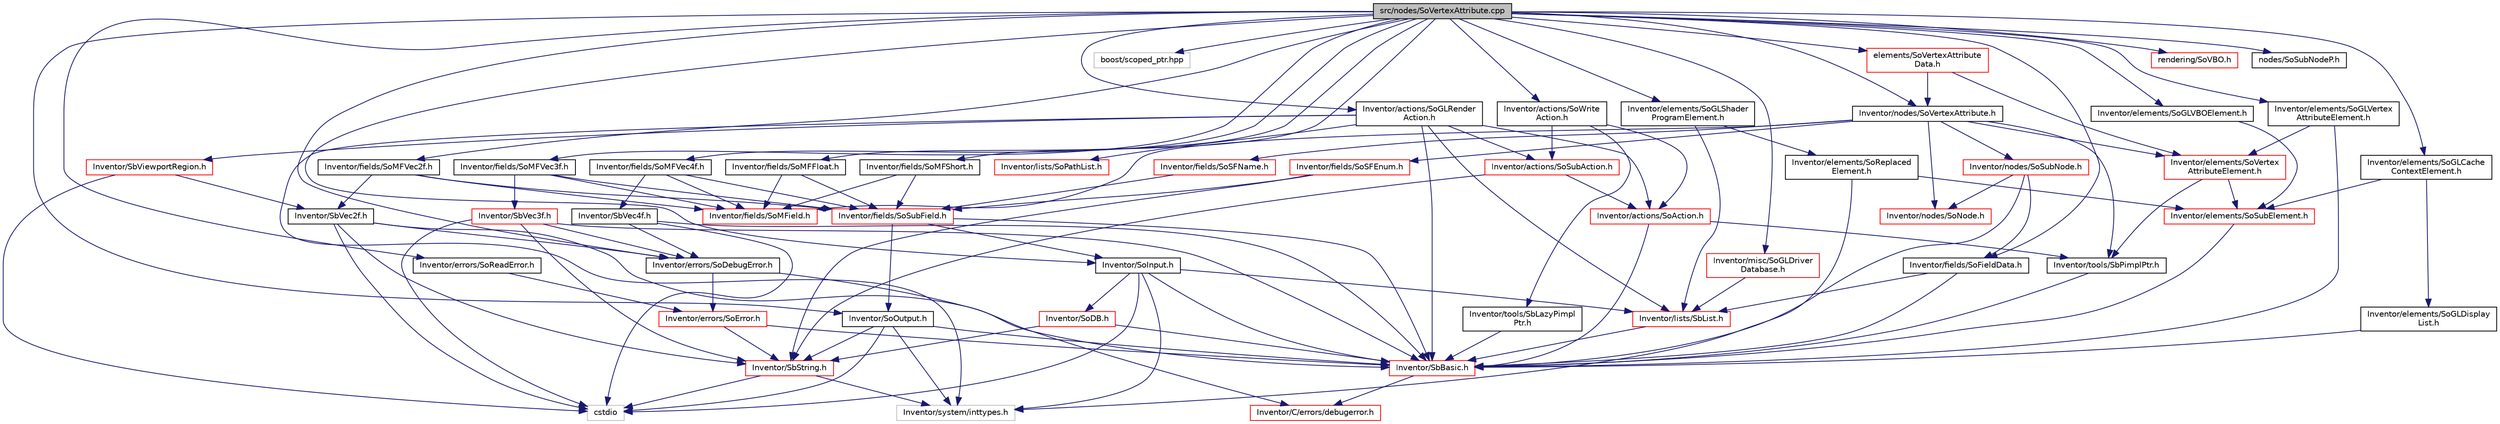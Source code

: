 digraph "src/nodes/SoVertexAttribute.cpp"
{
 // LATEX_PDF_SIZE
  edge [fontname="Helvetica",fontsize="10",labelfontname="Helvetica",labelfontsize="10"];
  node [fontname="Helvetica",fontsize="10",shape=record];
  Node1 [label="src/nodes/SoVertexAttribute.cpp",height=0.2,width=0.4,color="black", fillcolor="grey75", style="filled", fontcolor="black",tooltip=" "];
  Node1 -> Node2 [color="midnightblue",fontsize="10",style="solid",fontname="Helvetica"];
  Node2 [label="Inventor/nodes/SoVertexAttribute.h",height=0.2,width=0.4,color="black", fillcolor="white", style="filled",URL="$SoVertexAttribute_8h.html",tooltip=" "];
  Node2 -> Node3 [color="midnightblue",fontsize="10",style="solid",fontname="Helvetica"];
  Node3 [label="Inventor/nodes/SoNode.h",height=0.2,width=0.4,color="red", fillcolor="white", style="filled",URL="$SoNode_8h.html",tooltip=" "];
  Node2 -> Node35 [color="midnightblue",fontsize="10",style="solid",fontname="Helvetica"];
  Node35 [label="Inventor/nodes/SoSubNode.h",height=0.2,width=0.4,color="red", fillcolor="white", style="filled",URL="$SoSubNode_8h.html",tooltip=" "];
  Node35 -> Node7 [color="midnightblue",fontsize="10",style="solid",fontname="Helvetica"];
  Node7 [label="Inventor/SbBasic.h",height=0.2,width=0.4,color="red", fillcolor="white", style="filled",URL="$SbBasic_8h.html",tooltip=" "];
  Node7 -> Node9 [color="midnightblue",fontsize="10",style="solid",fontname="Helvetica"];
  Node9 [label="Inventor/C/errors/debugerror.h",height=0.2,width=0.4,color="red", fillcolor="white", style="filled",URL="$debugerror_8h.html",tooltip=" "];
  Node35 -> Node38 [color="midnightblue",fontsize="10",style="solid",fontname="Helvetica"];
  Node38 [label="Inventor/fields/SoFieldData.h",height=0.2,width=0.4,color="black", fillcolor="white", style="filled",URL="$SoFieldData_8h.html",tooltip=" "];
  Node38 -> Node7 [color="midnightblue",fontsize="10",style="solid",fontname="Helvetica"];
  Node38 -> Node39 [color="midnightblue",fontsize="10",style="solid",fontname="Helvetica"];
  Node39 [label="Inventor/lists/SbList.h",height=0.2,width=0.4,color="red", fillcolor="white", style="filled",URL="$SbList_8h.html",tooltip=" "];
  Node39 -> Node7 [color="midnightblue",fontsize="10",style="solid",fontname="Helvetica"];
  Node35 -> Node3 [color="midnightblue",fontsize="10",style="solid",fontname="Helvetica"];
  Node2 -> Node41 [color="midnightblue",fontsize="10",style="solid",fontname="Helvetica"];
  Node41 [label="Inventor/elements/SoVertex\lAttributeElement.h",height=0.2,width=0.4,color="red", fillcolor="white", style="filled",URL="$SoVertexAttributeElement_8h.html",tooltip=" "];
  Node41 -> Node43 [color="midnightblue",fontsize="10",style="solid",fontname="Helvetica"];
  Node43 [label="Inventor/elements/SoSubElement.h",height=0.2,width=0.4,color="red", fillcolor="white", style="filled",URL="$SoSubElement_8h.html",tooltip=" "];
  Node43 -> Node7 [color="midnightblue",fontsize="10",style="solid",fontname="Helvetica"];
  Node41 -> Node46 [color="midnightblue",fontsize="10",style="solid",fontname="Helvetica"];
  Node46 [label="Inventor/tools/SbPimplPtr.h",height=0.2,width=0.4,color="black", fillcolor="white", style="filled",URL="$SbPimplPtr_8h.html",tooltip=" "];
  Node46 -> Node7 [color="midnightblue",fontsize="10",style="solid",fontname="Helvetica"];
  Node2 -> Node47 [color="midnightblue",fontsize="10",style="solid",fontname="Helvetica"];
  Node47 [label="Inventor/fields/SoSFName.h",height=0.2,width=0.4,color="red", fillcolor="white", style="filled",URL="$SoSFName_8h.html",tooltip=" "];
  Node47 -> Node51 [color="midnightblue",fontsize="10",style="solid",fontname="Helvetica"];
  Node51 [label="Inventor/fields/SoSubField.h",height=0.2,width=0.4,color="red", fillcolor="white", style="filled",URL="$SoSubField_8h.html",tooltip=" "];
  Node51 -> Node7 [color="midnightblue",fontsize="10",style="solid",fontname="Helvetica"];
  Node51 -> Node52 [color="midnightblue",fontsize="10",style="solid",fontname="Helvetica"];
  Node52 [label="Inventor/SoInput.h",height=0.2,width=0.4,color="black", fillcolor="white", style="filled",URL="$SoInput_8h.html",tooltip=" "];
  Node52 -> Node53 [color="midnightblue",fontsize="10",style="solid",fontname="Helvetica"];
  Node53 [label="Inventor/system/inttypes.h",height=0.2,width=0.4,color="grey75", fillcolor="white", style="filled",tooltip=" "];
  Node52 -> Node7 [color="midnightblue",fontsize="10",style="solid",fontname="Helvetica"];
  Node52 -> Node39 [color="midnightblue",fontsize="10",style="solid",fontname="Helvetica"];
  Node52 -> Node21 [color="midnightblue",fontsize="10",style="solid",fontname="Helvetica"];
  Node21 [label="cstdio",height=0.2,width=0.4,color="grey75", fillcolor="white", style="filled",tooltip=" "];
  Node52 -> Node54 [color="midnightblue",fontsize="10",style="solid",fontname="Helvetica"];
  Node54 [label="Inventor/SoDB.h",height=0.2,width=0.4,color="red", fillcolor="white", style="filled",URL="$SoDB_8h.html",tooltip=" "];
  Node54 -> Node7 [color="midnightblue",fontsize="10",style="solid",fontname="Helvetica"];
  Node54 -> Node55 [color="midnightblue",fontsize="10",style="solid",fontname="Helvetica"];
  Node55 [label="Inventor/SbString.h",height=0.2,width=0.4,color="red", fillcolor="white", style="filled",URL="$SbString_8h.html",tooltip=" "];
  Node55 -> Node21 [color="midnightblue",fontsize="10",style="solid",fontname="Helvetica"];
  Node55 -> Node53 [color="midnightblue",fontsize="10",style="solid",fontname="Helvetica"];
  Node51 -> Node58 [color="midnightblue",fontsize="10",style="solid",fontname="Helvetica"];
  Node58 [label="Inventor/SoOutput.h",height=0.2,width=0.4,color="black", fillcolor="white", style="filled",URL="$SoOutput_8h.html",tooltip=" "];
  Node58 -> Node53 [color="midnightblue",fontsize="10",style="solid",fontname="Helvetica"];
  Node58 -> Node7 [color="midnightblue",fontsize="10",style="solid",fontname="Helvetica"];
  Node58 -> Node55 [color="midnightblue",fontsize="10",style="solid",fontname="Helvetica"];
  Node58 -> Node21 [color="midnightblue",fontsize="10",style="solid",fontname="Helvetica"];
  Node2 -> Node50 [color="midnightblue",fontsize="10",style="solid",fontname="Helvetica"];
  Node50 [label="Inventor/fields/SoMField.h",height=0.2,width=0.4,color="red", fillcolor="white", style="filled",URL="$SoMField_8h.html",tooltip=" "];
  Node2 -> Node59 [color="midnightblue",fontsize="10",style="solid",fontname="Helvetica"];
  Node59 [label="Inventor/fields/SoSFEnum.h",height=0.2,width=0.4,color="red", fillcolor="white", style="filled",URL="$SoSFEnum_8h.html",tooltip=" "];
  Node59 -> Node51 [color="midnightblue",fontsize="10",style="solid",fontname="Helvetica"];
  Node59 -> Node55 [color="midnightblue",fontsize="10",style="solid",fontname="Helvetica"];
  Node2 -> Node46 [color="midnightblue",fontsize="10",style="solid",fontname="Helvetica"];
  Node1 -> Node60 [color="midnightblue",fontsize="10",style="solid",fontname="Helvetica"];
  Node60 [label="Inventor/elements/SoGLVertex\lAttributeElement.h",height=0.2,width=0.4,color="black", fillcolor="white", style="filled",URL="$SoGLVertexAttributeElement_8h.html",tooltip=" "];
  Node60 -> Node41 [color="midnightblue",fontsize="10",style="solid",fontname="Helvetica"];
  Node60 -> Node7 [color="midnightblue",fontsize="10",style="solid",fontname="Helvetica"];
  Node1 -> Node61 [color="midnightblue",fontsize="10",style="solid",fontname="Helvetica"];
  Node61 [label="boost/scoped_ptr.hpp",height=0.2,width=0.4,color="grey75", fillcolor="white", style="filled",tooltip=" "];
  Node1 -> Node62 [color="midnightblue",fontsize="10",style="solid",fontname="Helvetica"];
  Node62 [label="Inventor/actions/SoWrite\lAction.h",height=0.2,width=0.4,color="black", fillcolor="white", style="filled",URL="$SoWriteAction_8h.html",tooltip=" "];
  Node62 -> Node63 [color="midnightblue",fontsize="10",style="solid",fontname="Helvetica"];
  Node63 [label="Inventor/actions/SoAction.h",height=0.2,width=0.4,color="red", fillcolor="white", style="filled",URL="$SoAction_8h.html",tooltip=" "];
  Node63 -> Node7 [color="midnightblue",fontsize="10",style="solid",fontname="Helvetica"];
  Node63 -> Node46 [color="midnightblue",fontsize="10",style="solid",fontname="Helvetica"];
  Node62 -> Node69 [color="midnightblue",fontsize="10",style="solid",fontname="Helvetica"];
  Node69 [label="Inventor/actions/SoSubAction.h",height=0.2,width=0.4,color="red", fillcolor="white", style="filled",URL="$SoSubAction_8h.html",tooltip=" "];
  Node69 -> Node55 [color="midnightblue",fontsize="10",style="solid",fontname="Helvetica"];
  Node69 -> Node63 [color="midnightblue",fontsize="10",style="solid",fontname="Helvetica"];
  Node62 -> Node70 [color="midnightblue",fontsize="10",style="solid",fontname="Helvetica"];
  Node70 [label="Inventor/tools/SbLazyPimpl\lPtr.h",height=0.2,width=0.4,color="black", fillcolor="white", style="filled",URL="$SbLazyPimplPtr_8h.html",tooltip=" "];
  Node70 -> Node7 [color="midnightblue",fontsize="10",style="solid",fontname="Helvetica"];
  Node1 -> Node71 [color="midnightblue",fontsize="10",style="solid",fontname="Helvetica"];
  Node71 [label="Inventor/actions/SoGLRender\lAction.h",height=0.2,width=0.4,color="black", fillcolor="white", style="filled",URL="$SoGLRenderAction_8h.html",tooltip=" "];
  Node71 -> Node63 [color="midnightblue",fontsize="10",style="solid",fontname="Helvetica"];
  Node71 -> Node69 [color="midnightblue",fontsize="10",style="solid",fontname="Helvetica"];
  Node71 -> Node7 [color="midnightblue",fontsize="10",style="solid",fontname="Helvetica"];
  Node71 -> Node72 [color="midnightblue",fontsize="10",style="solid",fontname="Helvetica"];
  Node72 [label="Inventor/SbViewportRegion.h",height=0.2,width=0.4,color="red", fillcolor="white", style="filled",URL="$SbViewportRegion_8h.html",tooltip=" "];
  Node72 -> Node21 [color="midnightblue",fontsize="10",style="solid",fontname="Helvetica"];
  Node72 -> Node76 [color="midnightblue",fontsize="10",style="solid",fontname="Helvetica"];
  Node76 [label="Inventor/SbVec2f.h",height=0.2,width=0.4,color="black", fillcolor="white", style="filled",URL="$SbVec2f_8h.html",tooltip=" "];
  Node76 -> Node21 [color="midnightblue",fontsize="10",style="solid",fontname="Helvetica"];
  Node76 -> Node7 [color="midnightblue",fontsize="10",style="solid",fontname="Helvetica"];
  Node76 -> Node55 [color="midnightblue",fontsize="10",style="solid",fontname="Helvetica"];
  Node76 -> Node74 [color="midnightblue",fontsize="10",style="solid",fontname="Helvetica"];
  Node74 [label="Inventor/errors/SoDebugError.h",height=0.2,width=0.4,color="black", fillcolor="white", style="filled",URL="$SoDebugError_8h.html",tooltip=" "];
  Node74 -> Node75 [color="midnightblue",fontsize="10",style="solid",fontname="Helvetica"];
  Node75 [label="Inventor/errors/SoError.h",height=0.2,width=0.4,color="red", fillcolor="white", style="filled",URL="$SoError_8h.html",tooltip=" "];
  Node75 -> Node7 [color="midnightblue",fontsize="10",style="solid",fontname="Helvetica"];
  Node75 -> Node55 [color="midnightblue",fontsize="10",style="solid",fontname="Helvetica"];
  Node74 -> Node9 [color="midnightblue",fontsize="10",style="solid",fontname="Helvetica"];
  Node71 -> Node53 [color="midnightblue",fontsize="10",style="solid",fontname="Helvetica"];
  Node71 -> Node33 [color="midnightblue",fontsize="10",style="solid",fontname="Helvetica"];
  Node33 [label="Inventor/lists/SoPathList.h",height=0.2,width=0.4,color="red", fillcolor="white", style="filled",URL="$SoPathList_8h.html",tooltip=" "];
  Node71 -> Node39 [color="midnightblue",fontsize="10",style="solid",fontname="Helvetica"];
  Node1 -> Node52 [color="midnightblue",fontsize="10",style="solid",fontname="Helvetica"];
  Node1 -> Node58 [color="midnightblue",fontsize="10",style="solid",fontname="Helvetica"];
  Node1 -> Node38 [color="midnightblue",fontsize="10",style="solid",fontname="Helvetica"];
  Node1 -> Node77 [color="midnightblue",fontsize="10",style="solid",fontname="Helvetica"];
  Node77 [label="Inventor/fields/SoMFFloat.h",height=0.2,width=0.4,color="black", fillcolor="white", style="filled",URL="$SoMFFloat_8h.html",tooltip=" "];
  Node77 -> Node50 [color="midnightblue",fontsize="10",style="solid",fontname="Helvetica"];
  Node77 -> Node51 [color="midnightblue",fontsize="10",style="solid",fontname="Helvetica"];
  Node1 -> Node78 [color="midnightblue",fontsize="10",style="solid",fontname="Helvetica"];
  Node78 [label="Inventor/fields/SoMFVec2f.h",height=0.2,width=0.4,color="black", fillcolor="white", style="filled",URL="$SoMFVec2f_8h.html",tooltip=" "];
  Node78 -> Node50 [color="midnightblue",fontsize="10",style="solid",fontname="Helvetica"];
  Node78 -> Node51 [color="midnightblue",fontsize="10",style="solid",fontname="Helvetica"];
  Node78 -> Node76 [color="midnightblue",fontsize="10",style="solid",fontname="Helvetica"];
  Node1 -> Node79 [color="midnightblue",fontsize="10",style="solid",fontname="Helvetica"];
  Node79 [label="Inventor/fields/SoMFVec3f.h",height=0.2,width=0.4,color="black", fillcolor="white", style="filled",URL="$SoMFVec3f_8h.html",tooltip=" "];
  Node79 -> Node50 [color="midnightblue",fontsize="10",style="solid",fontname="Helvetica"];
  Node79 -> Node51 [color="midnightblue",fontsize="10",style="solid",fontname="Helvetica"];
  Node79 -> Node80 [color="midnightblue",fontsize="10",style="solid",fontname="Helvetica"];
  Node80 [label="Inventor/SbVec3f.h",height=0.2,width=0.4,color="red", fillcolor="white", style="filled",URL="$SbVec3f_8h.html",tooltip=" "];
  Node80 -> Node21 [color="midnightblue",fontsize="10",style="solid",fontname="Helvetica"];
  Node80 -> Node7 [color="midnightblue",fontsize="10",style="solid",fontname="Helvetica"];
  Node80 -> Node55 [color="midnightblue",fontsize="10",style="solid",fontname="Helvetica"];
  Node80 -> Node74 [color="midnightblue",fontsize="10",style="solid",fontname="Helvetica"];
  Node1 -> Node82 [color="midnightblue",fontsize="10",style="solid",fontname="Helvetica"];
  Node82 [label="Inventor/fields/SoMFVec4f.h",height=0.2,width=0.4,color="black", fillcolor="white", style="filled",URL="$SoMFVec4f_8h.html",tooltip=" "];
  Node82 -> Node50 [color="midnightblue",fontsize="10",style="solid",fontname="Helvetica"];
  Node82 -> Node51 [color="midnightblue",fontsize="10",style="solid",fontname="Helvetica"];
  Node82 -> Node83 [color="midnightblue",fontsize="10",style="solid",fontname="Helvetica"];
  Node83 [label="Inventor/SbVec4f.h",height=0.2,width=0.4,color="black", fillcolor="white", style="filled",URL="$SbVec4f_8h.html",tooltip=" "];
  Node83 -> Node21 [color="midnightblue",fontsize="10",style="solid",fontname="Helvetica"];
  Node83 -> Node7 [color="midnightblue",fontsize="10",style="solid",fontname="Helvetica"];
  Node83 -> Node74 [color="midnightblue",fontsize="10",style="solid",fontname="Helvetica"];
  Node1 -> Node84 [color="midnightblue",fontsize="10",style="solid",fontname="Helvetica"];
  Node84 [label="Inventor/fields/SoMFShort.h",height=0.2,width=0.4,color="black", fillcolor="white", style="filled",URL="$SoMFShort_8h.html",tooltip=" "];
  Node84 -> Node50 [color="midnightblue",fontsize="10",style="solid",fontname="Helvetica"];
  Node84 -> Node51 [color="midnightblue",fontsize="10",style="solid",fontname="Helvetica"];
  Node1 -> Node85 [color="midnightblue",fontsize="10",style="solid",fontname="Helvetica"];
  Node85 [label="Inventor/errors/SoReadError.h",height=0.2,width=0.4,color="black", fillcolor="white", style="filled",URL="$SoReadError_8h.html",tooltip=" "];
  Node85 -> Node75 [color="midnightblue",fontsize="10",style="solid",fontname="Helvetica"];
  Node1 -> Node74 [color="midnightblue",fontsize="10",style="solid",fontname="Helvetica"];
  Node1 -> Node86 [color="midnightblue",fontsize="10",style="solid",fontname="Helvetica"];
  Node86 [label="Inventor/elements/SoGLShader\lProgramElement.h",height=0.2,width=0.4,color="black", fillcolor="white", style="filled",URL="$SoGLShaderProgramElement_8h.html",tooltip=" "];
  Node86 -> Node87 [color="midnightblue",fontsize="10",style="solid",fontname="Helvetica"];
  Node87 [label="Inventor/elements/SoReplaced\lElement.h",height=0.2,width=0.4,color="black", fillcolor="white", style="filled",URL="$SoReplacedElement_8h.html",tooltip=" "];
  Node87 -> Node43 [color="midnightblue",fontsize="10",style="solid",fontname="Helvetica"];
  Node87 -> Node53 [color="midnightblue",fontsize="10",style="solid",fontname="Helvetica"];
  Node86 -> Node39 [color="midnightblue",fontsize="10",style="solid",fontname="Helvetica"];
  Node1 -> Node88 [color="midnightblue",fontsize="10",style="solid",fontname="Helvetica"];
  Node88 [label="Inventor/elements/SoGLCache\lContextElement.h",height=0.2,width=0.4,color="black", fillcolor="white", style="filled",URL="$SoGLCacheContextElement_8h.html",tooltip=" "];
  Node88 -> Node43 [color="midnightblue",fontsize="10",style="solid",fontname="Helvetica"];
  Node88 -> Node89 [color="midnightblue",fontsize="10",style="solid",fontname="Helvetica"];
  Node89 [label="Inventor/elements/SoGLDisplay\lList.h",height=0.2,width=0.4,color="black", fillcolor="white", style="filled",URL="$SoGLDisplayList_8h.html",tooltip=" "];
  Node89 -> Node7 [color="midnightblue",fontsize="10",style="solid",fontname="Helvetica"];
  Node1 -> Node90 [color="midnightblue",fontsize="10",style="solid",fontname="Helvetica"];
  Node90 [label="Inventor/elements/SoGLVBOElement.h",height=0.2,width=0.4,color="black", fillcolor="white", style="filled",URL="$SoGLVBOElement_8h.html",tooltip=" "];
  Node90 -> Node43 [color="midnightblue",fontsize="10",style="solid",fontname="Helvetica"];
  Node1 -> Node91 [color="midnightblue",fontsize="10",style="solid",fontname="Helvetica"];
  Node91 [label="Inventor/misc/SoGLDriver\lDatabase.h",height=0.2,width=0.4,color="red", fillcolor="white", style="filled",URL="$SoGLDriverDatabase_8h.html",tooltip=" "];
  Node91 -> Node39 [color="midnightblue",fontsize="10",style="solid",fontname="Helvetica"];
  Node1 -> Node95 [color="midnightblue",fontsize="10",style="solid",fontname="Helvetica"];
  Node95 [label="rendering/SoVBO.h",height=0.2,width=0.4,color="red", fillcolor="white", style="filled",URL="$SoVBO_8h.html",tooltip=" "];
  Node1 -> Node105 [color="midnightblue",fontsize="10",style="solid",fontname="Helvetica"];
  Node105 [label="nodes/SoSubNodeP.h",height=0.2,width=0.4,color="black", fillcolor="white", style="filled",URL="$SoSubNodeP_8h.html",tooltip=" "];
  Node1 -> Node106 [color="midnightblue",fontsize="10",style="solid",fontname="Helvetica"];
  Node106 [label="elements/SoVertexAttribute\lData.h",height=0.2,width=0.4,color="red", fillcolor="white", style="filled",URL="$SoVertexAttributeData_8h.html",tooltip=" "];
  Node106 -> Node41 [color="midnightblue",fontsize="10",style="solid",fontname="Helvetica"];
  Node106 -> Node2 [color="midnightblue",fontsize="10",style="solid",fontname="Helvetica"];
}
